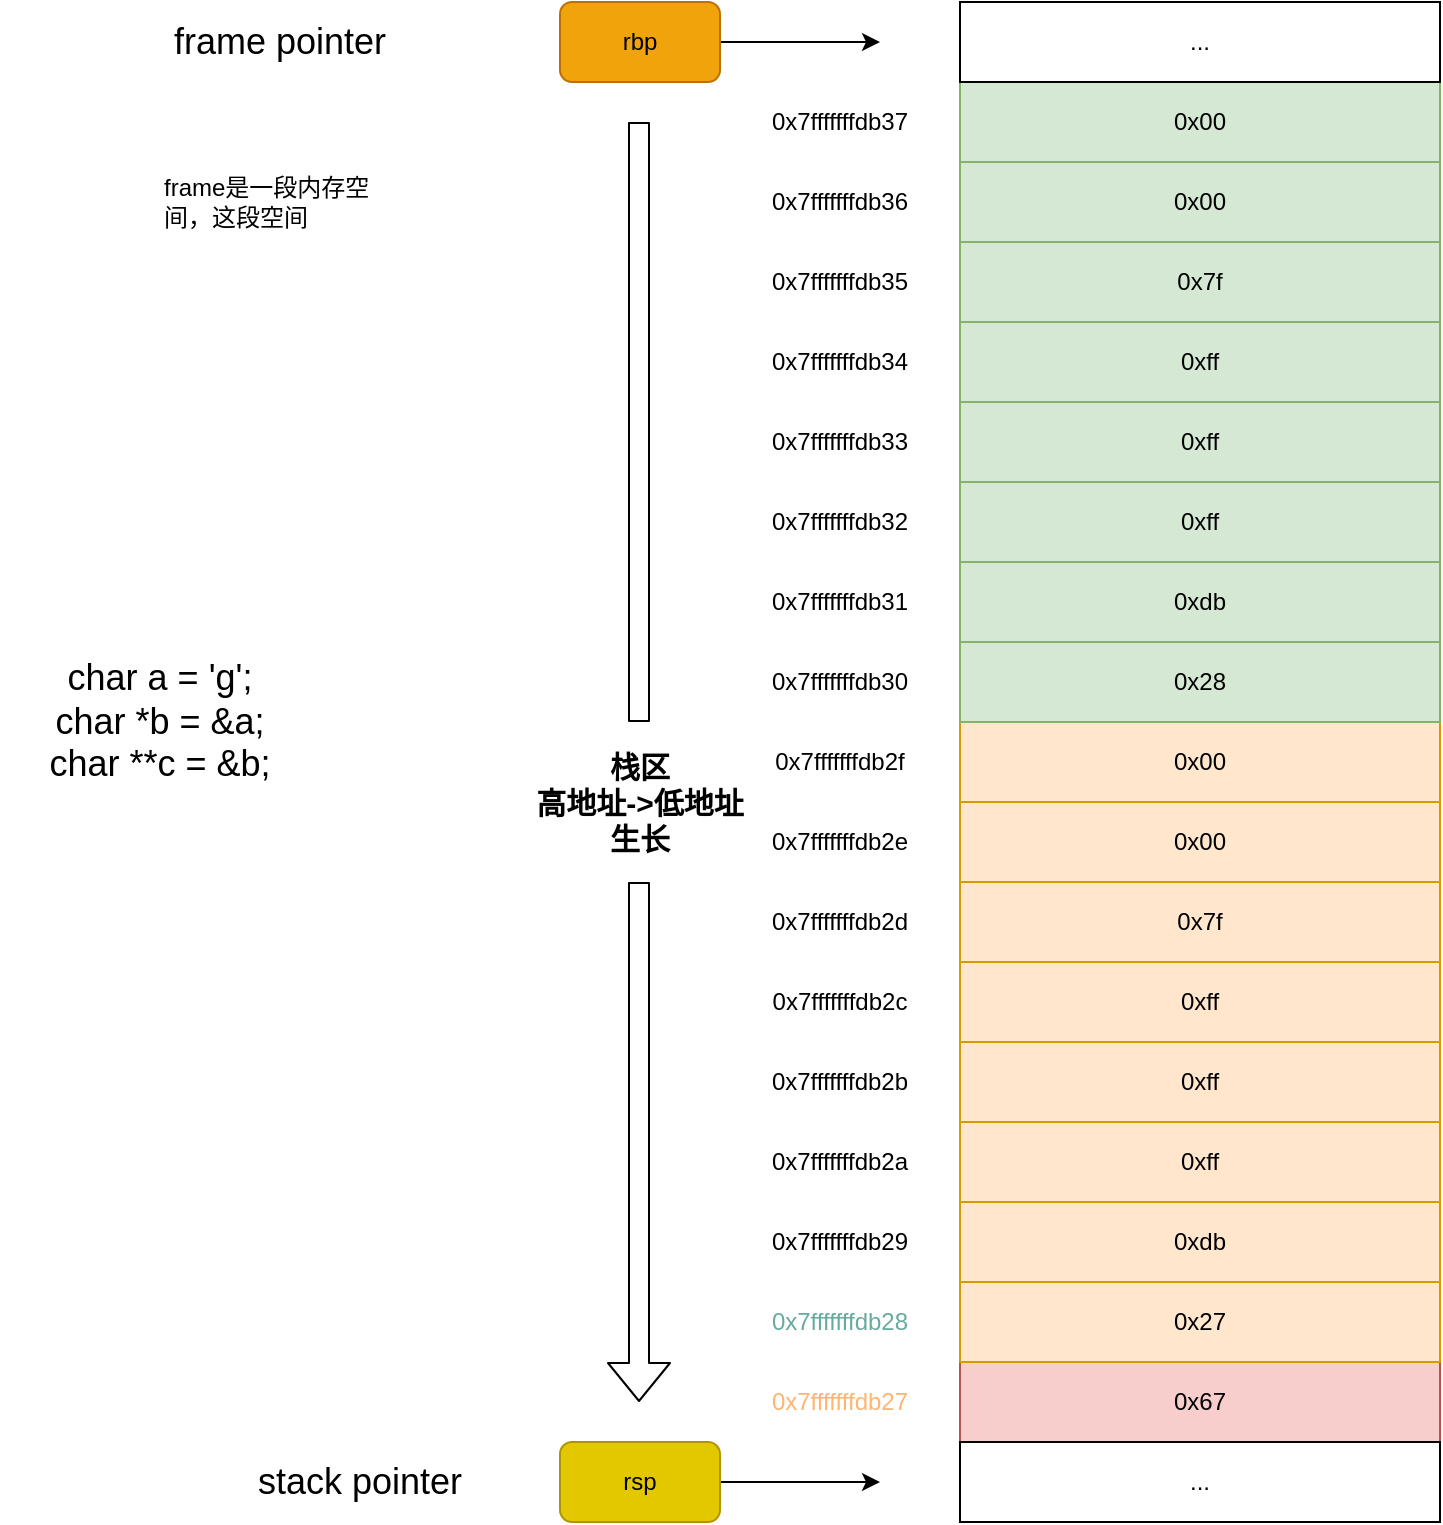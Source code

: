 <mxfile version="15.1.2" type="github">
  <diagram id="xnt2ngbTrPd6CSlb4gW7" name="Page-1">
    <mxGraphModel dx="1350" dy="774" grid="1" gridSize="10" guides="1" tooltips="1" connect="1" arrows="1" fold="1" page="1" pageScale="1" pageWidth="827" pageHeight="1169" math="0" shadow="0">
      <root>
        <mxCell id="0" />
        <mxCell id="1" parent="0" />
        <mxCell id="49G-2B_-iHoOF8f0MI3W-1" value="0x67" style="rounded=0;whiteSpace=wrap;html=1;fillColor=#f8cecc;strokeColor=#b85450;" vertex="1" parent="1">
          <mxGeometry x="520" y="720" width="240" height="40" as="geometry" />
        </mxCell>
        <mxCell id="49G-2B_-iHoOF8f0MI3W-2" value="0x27" style="rounded=0;whiteSpace=wrap;html=1;fillColor=#ffe6cc;strokeColor=#d79b00;" vertex="1" parent="1">
          <mxGeometry x="520" y="680" width="240" height="40" as="geometry" />
        </mxCell>
        <mxCell id="49G-2B_-iHoOF8f0MI3W-3" value="0xdb" style="rounded=0;whiteSpace=wrap;html=1;fillColor=#ffe6cc;strokeColor=#d79b00;" vertex="1" parent="1">
          <mxGeometry x="520" y="640" width="240" height="40" as="geometry" />
        </mxCell>
        <mxCell id="49G-2B_-iHoOF8f0MI3W-4" value="0xff" style="rounded=0;whiteSpace=wrap;html=1;fillColor=#ffe6cc;strokeColor=#d79b00;" vertex="1" parent="1">
          <mxGeometry x="520" y="600" width="240" height="40" as="geometry" />
        </mxCell>
        <mxCell id="49G-2B_-iHoOF8f0MI3W-13" value="0xff" style="rounded=0;whiteSpace=wrap;html=1;fillColor=#ffe6cc;strokeColor=#d79b00;" vertex="1" parent="1">
          <mxGeometry x="520" y="560" width="240" height="40" as="geometry" />
        </mxCell>
        <mxCell id="49G-2B_-iHoOF8f0MI3W-14" value="0xff" style="rounded=0;whiteSpace=wrap;html=1;fillColor=#ffe6cc;strokeColor=#d79b00;" vertex="1" parent="1">
          <mxGeometry x="520" y="520" width="240" height="40" as="geometry" />
        </mxCell>
        <mxCell id="49G-2B_-iHoOF8f0MI3W-15" value="0x7f" style="rounded=0;whiteSpace=wrap;html=1;fillColor=#ffe6cc;strokeColor=#d79b00;" vertex="1" parent="1">
          <mxGeometry x="520" y="480" width="240" height="40" as="geometry" />
        </mxCell>
        <mxCell id="49G-2B_-iHoOF8f0MI3W-16" value="0x00" style="rounded=0;whiteSpace=wrap;html=1;fillColor=#ffe6cc;strokeColor=#d79b00;" vertex="1" parent="1">
          <mxGeometry x="520" y="440" width="240" height="40" as="geometry" />
        </mxCell>
        <mxCell id="49G-2B_-iHoOF8f0MI3W-17" value="0x00" style="rounded=0;whiteSpace=wrap;html=1;fillColor=#ffe6cc;strokeColor=#d79b00;" vertex="1" parent="1">
          <mxGeometry x="520" y="400" width="240" height="40" as="geometry" />
        </mxCell>
        <mxCell id="49G-2B_-iHoOF8f0MI3W-18" value="0x28" style="rounded=0;whiteSpace=wrap;html=1;fillColor=#d5e8d4;strokeColor=#82b366;" vertex="1" parent="1">
          <mxGeometry x="520" y="360" width="240" height="40" as="geometry" />
        </mxCell>
        <mxCell id="49G-2B_-iHoOF8f0MI3W-19" value="0xdb" style="rounded=0;whiteSpace=wrap;html=1;fillColor=#d5e8d4;strokeColor=#82b366;" vertex="1" parent="1">
          <mxGeometry x="520" y="320" width="240" height="40" as="geometry" />
        </mxCell>
        <mxCell id="49G-2B_-iHoOF8f0MI3W-20" value="0xff" style="rounded=0;whiteSpace=wrap;html=1;fillColor=#d5e8d4;strokeColor=#82b366;" vertex="1" parent="1">
          <mxGeometry x="520" y="280" width="240" height="40" as="geometry" />
        </mxCell>
        <mxCell id="49G-2B_-iHoOF8f0MI3W-21" value="&lt;font color=&quot;#ffb570&quot;&gt;0x7fffffffdb27&lt;/font&gt;" style="text;html=1;strokeColor=none;fillColor=none;align=center;verticalAlign=middle;whiteSpace=wrap;rounded=0;" vertex="1" parent="1">
          <mxGeometry x="400" y="720" width="120" height="40" as="geometry" />
        </mxCell>
        <mxCell id="49G-2B_-iHoOF8f0MI3W-22" value="0xff" style="rounded=0;whiteSpace=wrap;html=1;fillColor=#d5e8d4;strokeColor=#82b366;" vertex="1" parent="1">
          <mxGeometry x="520" y="240" width="240" height="40" as="geometry" />
        </mxCell>
        <mxCell id="49G-2B_-iHoOF8f0MI3W-23" value="0x00" style="rounded=0;whiteSpace=wrap;html=1;fillColor=#d5e8d4;strokeColor=#82b366;" vertex="1" parent="1">
          <mxGeometry x="520" y="120" width="240" height="40" as="geometry" />
        </mxCell>
        <mxCell id="49G-2B_-iHoOF8f0MI3W-24" value="0x7f" style="rounded=0;whiteSpace=wrap;html=1;fillColor=#d5e8d4;strokeColor=#82b366;" vertex="1" parent="1">
          <mxGeometry x="520" y="160" width="240" height="40" as="geometry" />
        </mxCell>
        <mxCell id="49G-2B_-iHoOF8f0MI3W-25" value="0xff" style="rounded=0;whiteSpace=wrap;html=1;fillColor=#d5e8d4;strokeColor=#82b366;" vertex="1" parent="1">
          <mxGeometry x="520" y="200" width="240" height="40" as="geometry" />
        </mxCell>
        <mxCell id="49G-2B_-iHoOF8f0MI3W-26" value="0x00" style="rounded=0;whiteSpace=wrap;html=1;fillColor=#d5e8d4;strokeColor=#82b366;" vertex="1" parent="1">
          <mxGeometry x="520" y="80" width="240" height="40" as="geometry" />
        </mxCell>
        <mxCell id="49G-2B_-iHoOF8f0MI3W-27" value="..." style="rounded=0;whiteSpace=wrap;html=1;" vertex="1" parent="1">
          <mxGeometry x="520" y="760" width="240" height="40" as="geometry" />
        </mxCell>
        <mxCell id="49G-2B_-iHoOF8f0MI3W-28" value="..." style="rounded=0;whiteSpace=wrap;html=1;" vertex="1" parent="1">
          <mxGeometry x="520" y="40" width="240" height="40" as="geometry" />
        </mxCell>
        <mxCell id="49G-2B_-iHoOF8f0MI3W-29" value="&lt;font color=&quot;#67ab9f&quot;&gt;0x7fffffffdb28&lt;/font&gt;" style="text;html=1;strokeColor=none;fillColor=none;align=center;verticalAlign=middle;whiteSpace=wrap;rounded=0;" vertex="1" parent="1">
          <mxGeometry x="400" y="680" width="120" height="40" as="geometry" />
        </mxCell>
        <mxCell id="49G-2B_-iHoOF8f0MI3W-30" value="0x7fffffffdb29" style="text;html=1;strokeColor=none;fillColor=none;align=center;verticalAlign=middle;whiteSpace=wrap;rounded=0;" vertex="1" parent="1">
          <mxGeometry x="400" y="640" width="120" height="40" as="geometry" />
        </mxCell>
        <mxCell id="49G-2B_-iHoOF8f0MI3W-40" value="0x7fffffffdb2a" style="text;html=1;strokeColor=none;fillColor=none;align=center;verticalAlign=middle;whiteSpace=wrap;rounded=0;" vertex="1" parent="1">
          <mxGeometry x="400" y="600" width="120" height="40" as="geometry" />
        </mxCell>
        <mxCell id="49G-2B_-iHoOF8f0MI3W-41" value="0x7fffffffdb2b" style="text;html=1;strokeColor=none;fillColor=none;align=center;verticalAlign=middle;whiteSpace=wrap;rounded=0;" vertex="1" parent="1">
          <mxGeometry x="400" y="560" width="120" height="40" as="geometry" />
        </mxCell>
        <mxCell id="49G-2B_-iHoOF8f0MI3W-42" value="0x7fffffffdb2c" style="text;html=1;strokeColor=none;fillColor=none;align=center;verticalAlign=middle;whiteSpace=wrap;rounded=0;" vertex="1" parent="1">
          <mxGeometry x="400" y="520" width="120" height="40" as="geometry" />
        </mxCell>
        <mxCell id="49G-2B_-iHoOF8f0MI3W-43" value="0x7fffffffdb2d" style="text;html=1;strokeColor=none;fillColor=none;align=center;verticalAlign=middle;whiteSpace=wrap;rounded=0;" vertex="1" parent="1">
          <mxGeometry x="400" y="480" width="120" height="40" as="geometry" />
        </mxCell>
        <mxCell id="49G-2B_-iHoOF8f0MI3W-44" value="0x7fffffffdb2e" style="text;html=1;strokeColor=none;fillColor=none;align=center;verticalAlign=middle;whiteSpace=wrap;rounded=0;" vertex="1" parent="1">
          <mxGeometry x="400" y="440" width="120" height="40" as="geometry" />
        </mxCell>
        <mxCell id="49G-2B_-iHoOF8f0MI3W-45" value="0x7fffffffdb2f" style="text;html=1;strokeColor=none;fillColor=none;align=center;verticalAlign=middle;whiteSpace=wrap;rounded=0;" vertex="1" parent="1">
          <mxGeometry x="400" y="400" width="120" height="40" as="geometry" />
        </mxCell>
        <mxCell id="49G-2B_-iHoOF8f0MI3W-46" value="0x7fffffffdb30" style="text;html=1;strokeColor=none;fillColor=none;align=center;verticalAlign=middle;whiteSpace=wrap;rounded=0;" vertex="1" parent="1">
          <mxGeometry x="400" y="360" width="120" height="40" as="geometry" />
        </mxCell>
        <mxCell id="49G-2B_-iHoOF8f0MI3W-47" value="0x7fffffffdb31" style="text;html=1;strokeColor=none;fillColor=none;align=center;verticalAlign=middle;whiteSpace=wrap;rounded=0;" vertex="1" parent="1">
          <mxGeometry x="400" y="320" width="120" height="40" as="geometry" />
        </mxCell>
        <mxCell id="49G-2B_-iHoOF8f0MI3W-48" value="0x7fffffffdb32" style="text;html=1;strokeColor=none;fillColor=none;align=center;verticalAlign=middle;whiteSpace=wrap;rounded=0;" vertex="1" parent="1">
          <mxGeometry x="400" y="280" width="120" height="40" as="geometry" />
        </mxCell>
        <mxCell id="49G-2B_-iHoOF8f0MI3W-49" value="0x7fffffffdb33" style="text;html=1;strokeColor=none;fillColor=none;align=center;verticalAlign=middle;whiteSpace=wrap;rounded=0;" vertex="1" parent="1">
          <mxGeometry x="400" y="240" width="120" height="40" as="geometry" />
        </mxCell>
        <mxCell id="49G-2B_-iHoOF8f0MI3W-50" value="0x7fffffffdb34" style="text;html=1;strokeColor=none;fillColor=none;align=center;verticalAlign=middle;whiteSpace=wrap;rounded=0;" vertex="1" parent="1">
          <mxGeometry x="400" y="200" width="120" height="40" as="geometry" />
        </mxCell>
        <mxCell id="49G-2B_-iHoOF8f0MI3W-51" value="0x7fffffffdb35" style="text;html=1;strokeColor=none;fillColor=none;align=center;verticalAlign=middle;whiteSpace=wrap;rounded=0;" vertex="1" parent="1">
          <mxGeometry x="400" y="160" width="120" height="40" as="geometry" />
        </mxCell>
        <mxCell id="49G-2B_-iHoOF8f0MI3W-52" value="0x7fffffffdb37" style="text;html=1;strokeColor=none;fillColor=none;align=center;verticalAlign=middle;whiteSpace=wrap;rounded=0;" vertex="1" parent="1">
          <mxGeometry x="400" y="80" width="120" height="40" as="geometry" />
        </mxCell>
        <mxCell id="49G-2B_-iHoOF8f0MI3W-53" value="0x7fffffffdb36" style="text;html=1;strokeColor=none;fillColor=none;align=center;verticalAlign=middle;whiteSpace=wrap;rounded=0;" vertex="1" parent="1">
          <mxGeometry x="400" y="120" width="120" height="40" as="geometry" />
        </mxCell>
        <mxCell id="49G-2B_-iHoOF8f0MI3W-54" value="&lt;font style=&quot;font-size: 18px&quot;&gt;char a = &#39;g&#39;;&lt;br&gt;char *b = &amp;amp;a;&lt;br&gt;char **c = &amp;amp;b;&lt;/font&gt;" style="text;html=1;strokeColor=none;fillColor=none;align=center;verticalAlign=middle;whiteSpace=wrap;rounded=0;" vertex="1" parent="1">
          <mxGeometry x="40" y="360" width="160" height="80" as="geometry" />
        </mxCell>
        <mxCell id="49G-2B_-iHoOF8f0MI3W-56" value="" style="endArrow=classic;html=1;" edge="1" parent="1">
          <mxGeometry width="50" height="50" relative="1" as="geometry">
            <mxPoint x="400" y="780" as="sourcePoint" />
            <mxPoint x="480" y="780" as="targetPoint" />
          </mxGeometry>
        </mxCell>
        <mxCell id="49G-2B_-iHoOF8f0MI3W-57" value="rsp" style="rounded=1;whiteSpace=wrap;html=1;fillColor=#e3c800;strokeColor=#B09500;fontColor=#000000;" vertex="1" parent="1">
          <mxGeometry x="320" y="760" width="80" height="40" as="geometry" />
        </mxCell>
        <mxCell id="49G-2B_-iHoOF8f0MI3W-58" value="" style="endArrow=classic;html=1;" edge="1" parent="1">
          <mxGeometry width="50" height="50" relative="1" as="geometry">
            <mxPoint x="400" y="60" as="sourcePoint" />
            <mxPoint x="480" y="60" as="targetPoint" />
          </mxGeometry>
        </mxCell>
        <mxCell id="49G-2B_-iHoOF8f0MI3W-59" value="rbp" style="rounded=1;whiteSpace=wrap;html=1;fillColor=#f0a30a;strokeColor=#BD7000;fontColor=#000000;" vertex="1" parent="1">
          <mxGeometry x="320" y="40" width="80" height="40" as="geometry" />
        </mxCell>
        <mxCell id="49G-2B_-iHoOF8f0MI3W-61" value="" style="shape=flexArrow;endArrow=classic;html=1;startArrow=none;" edge="1" parent="1">
          <mxGeometry width="50" height="50" relative="1" as="geometry">
            <mxPoint x="359.5" y="480" as="sourcePoint" />
            <mxPoint x="359.5" y="740" as="targetPoint" />
          </mxGeometry>
        </mxCell>
        <mxCell id="49G-2B_-iHoOF8f0MI3W-63" value="&lt;span style=&quot;font-size: 18px&quot;&gt;frame pointer&lt;/span&gt;" style="text;html=1;strokeColor=none;fillColor=none;align=center;verticalAlign=middle;whiteSpace=wrap;rounded=0;" vertex="1" parent="1">
          <mxGeometry x="120" y="40" width="120" height="40" as="geometry" />
        </mxCell>
        <mxCell id="49G-2B_-iHoOF8f0MI3W-65" value="" style="shape=flexArrow;endArrow=none;html=1;" edge="1" parent="1">
          <mxGeometry width="50" height="50" relative="1" as="geometry">
            <mxPoint x="359.5" y="400" as="sourcePoint" />
            <mxPoint x="359.5" y="100" as="targetPoint" />
          </mxGeometry>
        </mxCell>
        <mxCell id="49G-2B_-iHoOF8f0MI3W-66" value="&lt;b style=&quot;font-size: 15px&quot;&gt;栈区&lt;br&gt;高地址-&amp;gt;低地址&lt;br&gt;生长&lt;/b&gt;" style="text;html=1;strokeColor=none;fillColor=none;align=center;verticalAlign=middle;whiteSpace=wrap;rounded=0;" vertex="1" parent="1">
          <mxGeometry x="300" y="400" width="120" height="80" as="geometry" />
        </mxCell>
        <mxCell id="49G-2B_-iHoOF8f0MI3W-67" value="&lt;span style=&quot;font-size: 18px&quot;&gt;stack pointer&lt;/span&gt;" style="text;html=1;strokeColor=none;fillColor=none;align=center;verticalAlign=middle;whiteSpace=wrap;rounded=0;" vertex="1" parent="1">
          <mxGeometry x="160" y="760" width="120" height="40" as="geometry" />
        </mxCell>
        <mxCell id="49G-2B_-iHoOF8f0MI3W-68" value="frame是一段内存空间，这段空间" style="text;html=1;strokeColor=none;fillColor=none;align=left;verticalAlign=middle;whiteSpace=wrap;rounded=0;" vertex="1" parent="1">
          <mxGeometry x="120" y="120" width="110" height="40" as="geometry" />
        </mxCell>
      </root>
    </mxGraphModel>
  </diagram>
</mxfile>
